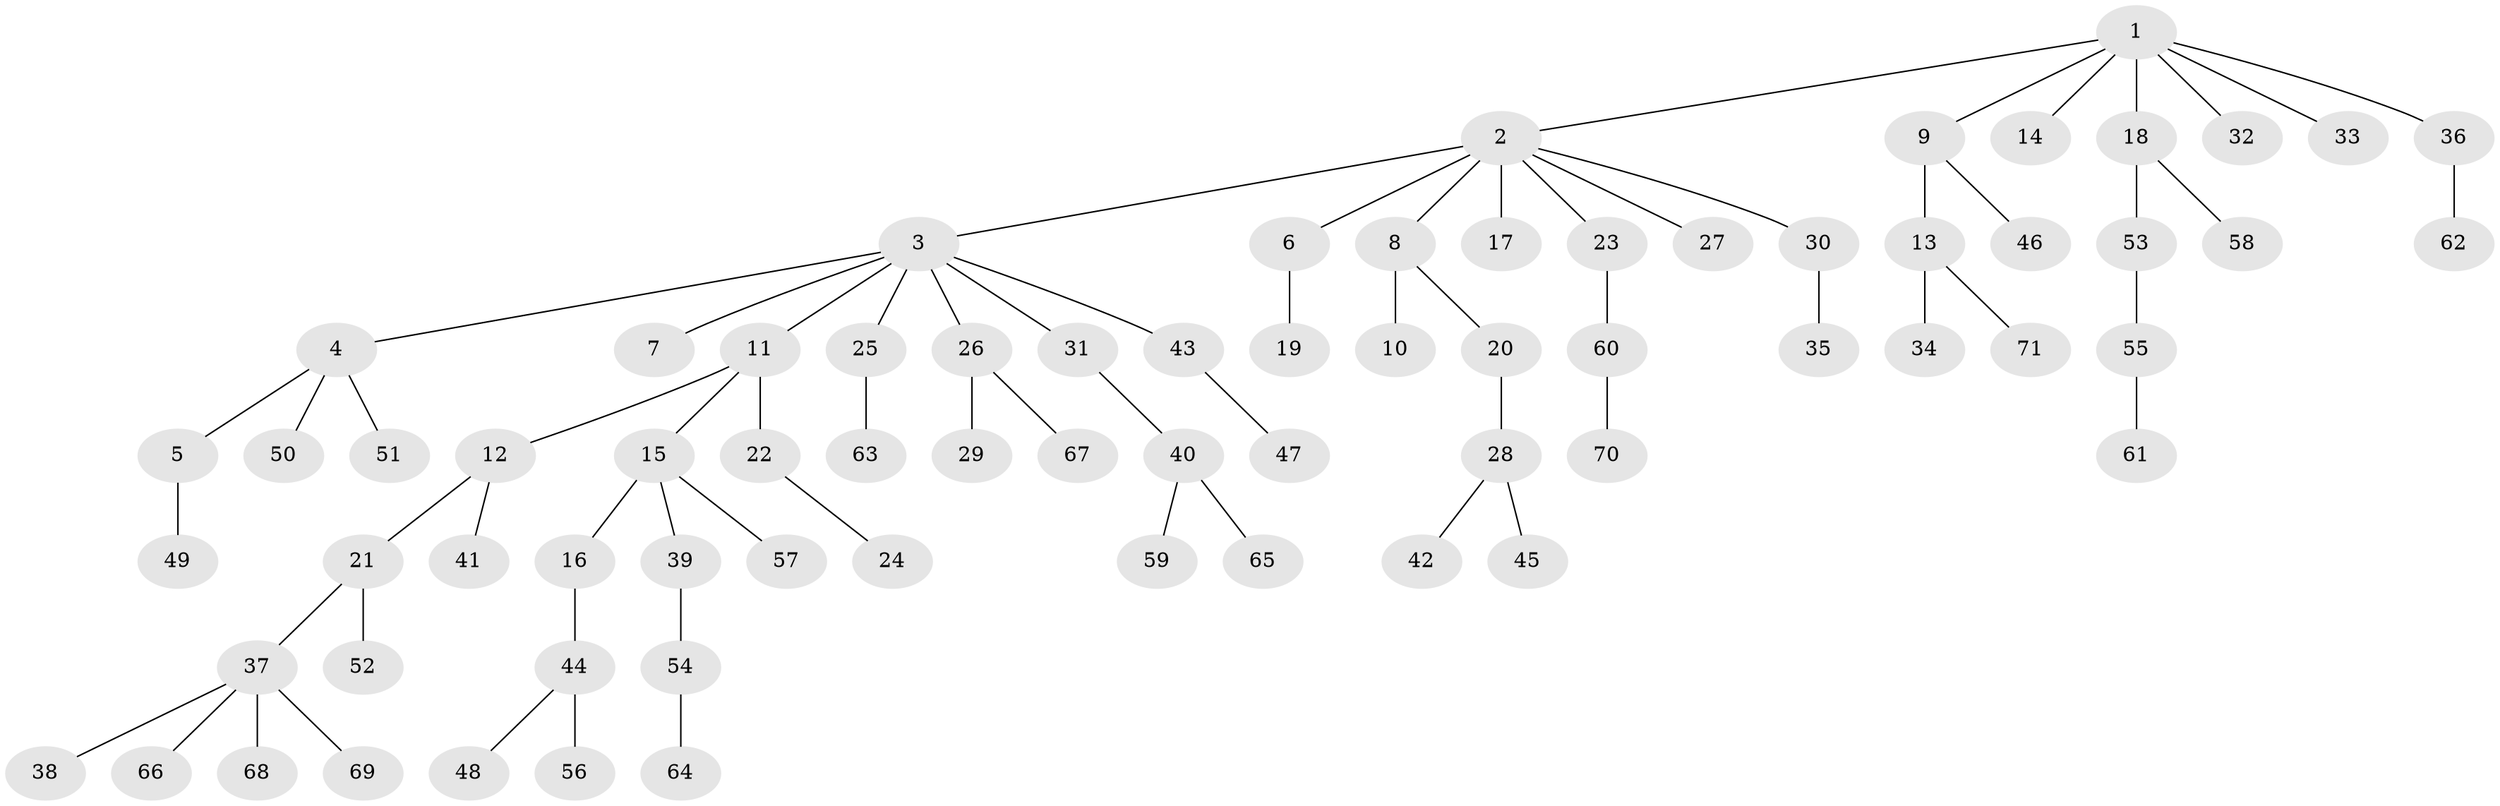 // original degree distribution, {8: 0.02564102564102564, 4: 0.08547008547008547, 3: 0.08547008547008547, 2: 0.26495726495726496, 1: 0.5128205128205128, 5: 0.017094017094017096, 6: 0.008547008547008548}
// Generated by graph-tools (version 1.1) at 2025/51/03/04/25 22:51:56]
// undirected, 71 vertices, 70 edges
graph export_dot {
  node [color=gray90,style=filled];
  1;
  2;
  3;
  4;
  5;
  6;
  7;
  8;
  9;
  10;
  11;
  12;
  13;
  14;
  15;
  16;
  17;
  18;
  19;
  20;
  21;
  22;
  23;
  24;
  25;
  26;
  27;
  28;
  29;
  30;
  31;
  32;
  33;
  34;
  35;
  36;
  37;
  38;
  39;
  40;
  41;
  42;
  43;
  44;
  45;
  46;
  47;
  48;
  49;
  50;
  51;
  52;
  53;
  54;
  55;
  56;
  57;
  58;
  59;
  60;
  61;
  62;
  63;
  64;
  65;
  66;
  67;
  68;
  69;
  70;
  71;
  1 -- 2 [weight=1.0];
  1 -- 9 [weight=1.0];
  1 -- 14 [weight=1.0];
  1 -- 18 [weight=1.0];
  1 -- 32 [weight=1.0];
  1 -- 33 [weight=1.0];
  1 -- 36 [weight=1.0];
  2 -- 3 [weight=1.0];
  2 -- 6 [weight=1.0];
  2 -- 8 [weight=1.0];
  2 -- 17 [weight=2.0];
  2 -- 23 [weight=1.0];
  2 -- 27 [weight=1.0];
  2 -- 30 [weight=1.0];
  3 -- 4 [weight=1.0];
  3 -- 7 [weight=1.0];
  3 -- 11 [weight=1.0];
  3 -- 25 [weight=1.0];
  3 -- 26 [weight=1.0];
  3 -- 31 [weight=1.0];
  3 -- 43 [weight=1.0];
  4 -- 5 [weight=1.0];
  4 -- 50 [weight=1.0];
  4 -- 51 [weight=1.0];
  5 -- 49 [weight=1.0];
  6 -- 19 [weight=2.0];
  8 -- 10 [weight=1.0];
  8 -- 20 [weight=1.0];
  9 -- 13 [weight=1.0];
  9 -- 46 [weight=1.0];
  11 -- 12 [weight=1.0];
  11 -- 15 [weight=1.0];
  11 -- 22 [weight=1.0];
  12 -- 21 [weight=1.0];
  12 -- 41 [weight=1.0];
  13 -- 34 [weight=1.0];
  13 -- 71 [weight=1.0];
  15 -- 16 [weight=1.0];
  15 -- 39 [weight=1.0];
  15 -- 57 [weight=1.0];
  16 -- 44 [weight=1.0];
  18 -- 53 [weight=1.0];
  18 -- 58 [weight=1.0];
  20 -- 28 [weight=1.0];
  21 -- 37 [weight=1.0];
  21 -- 52 [weight=1.0];
  22 -- 24 [weight=1.0];
  23 -- 60 [weight=1.0];
  25 -- 63 [weight=1.0];
  26 -- 29 [weight=1.0];
  26 -- 67 [weight=1.0];
  28 -- 42 [weight=1.0];
  28 -- 45 [weight=1.0];
  30 -- 35 [weight=1.0];
  31 -- 40 [weight=1.0];
  36 -- 62 [weight=1.0];
  37 -- 38 [weight=1.0];
  37 -- 66 [weight=1.0];
  37 -- 68 [weight=1.0];
  37 -- 69 [weight=1.0];
  39 -- 54 [weight=1.0];
  40 -- 59 [weight=1.0];
  40 -- 65 [weight=1.0];
  43 -- 47 [weight=1.0];
  44 -- 48 [weight=1.0];
  44 -- 56 [weight=1.0];
  53 -- 55 [weight=1.0];
  54 -- 64 [weight=1.0];
  55 -- 61 [weight=1.0];
  60 -- 70 [weight=1.0];
}
